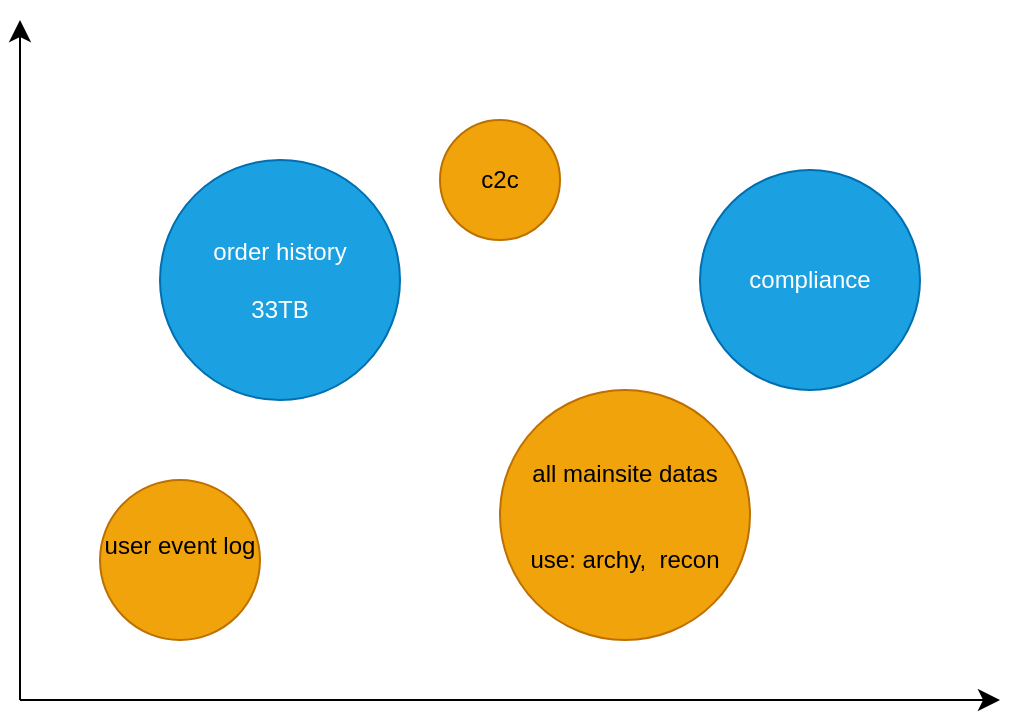 <mxfile version="22.1.4" type="github">
  <diagram name="第 1 页" id="nHp93soFmQCSreUhHKS3">
    <mxGraphModel dx="858" dy="505" grid="1" gridSize="10" guides="1" tooltips="1" connect="1" arrows="1" fold="1" page="1" pageScale="1" pageWidth="827" pageHeight="1169" math="0" shadow="0">
      <root>
        <mxCell id="0" />
        <mxCell id="1" parent="0" />
        <mxCell id="PHkbMErOT04p3KG1fMT4-2" value="" style="edgeStyle=segmentEdgeStyle;endArrow=classic;html=1;curved=0;rounded=0;endSize=8;startSize=8;" edge="1" parent="1">
          <mxGeometry width="50" height="50" relative="1" as="geometry">
            <mxPoint x="190" y="540" as="sourcePoint" />
            <mxPoint x="680" y="540" as="targetPoint" />
          </mxGeometry>
        </mxCell>
        <mxCell id="PHkbMErOT04p3KG1fMT4-3" value="" style="edgeStyle=segmentEdgeStyle;endArrow=classic;html=1;curved=0;rounded=0;endSize=8;startSize=8;" edge="1" parent="1">
          <mxGeometry width="50" height="50" relative="1" as="geometry">
            <mxPoint x="190" y="540" as="sourcePoint" />
            <mxPoint x="190" y="200" as="targetPoint" />
          </mxGeometry>
        </mxCell>
        <mxCell id="PHkbMErOT04p3KG1fMT4-4" value="order history&lt;br&gt;&lt;br&gt;33TB" style="ellipse;whiteSpace=wrap;html=1;aspect=fixed;fillColor=#1ba1e2;fontColor=#ffffff;strokeColor=#006EAF;" vertex="1" parent="1">
          <mxGeometry x="260" y="270" width="120" height="120" as="geometry" />
        </mxCell>
        <mxCell id="PHkbMErOT04p3KG1fMT4-5" value="user event log&lt;br&gt;&lt;br&gt;" style="ellipse;whiteSpace=wrap;html=1;aspect=fixed;fillColor=#f0a30a;fontColor=#000000;strokeColor=#BD7000;" vertex="1" parent="1">
          <mxGeometry x="230" y="430" width="80" height="80" as="geometry" />
        </mxCell>
        <mxCell id="PHkbMErOT04p3KG1fMT4-6" value="compliance" style="ellipse;whiteSpace=wrap;html=1;aspect=fixed;fillColor=#1ba1e2;fontColor=#ffffff;strokeColor=#006EAF;" vertex="1" parent="1">
          <mxGeometry x="530" y="275" width="110" height="110" as="geometry" />
        </mxCell>
        <mxCell id="PHkbMErOT04p3KG1fMT4-7" value="c2c" style="ellipse;whiteSpace=wrap;html=1;aspect=fixed;fillColor=#f0a30a;fontColor=#000000;strokeColor=#BD7000;" vertex="1" parent="1">
          <mxGeometry x="400" y="250" width="60" height="60" as="geometry" />
        </mxCell>
        <mxCell id="PHkbMErOT04p3KG1fMT4-9" value="all mainsite datas&lt;br&gt;&lt;br&gt;&lt;br&gt;use: archy,&amp;nbsp; recon" style="ellipse;whiteSpace=wrap;html=1;aspect=fixed;fillColor=#f0a30a;fontColor=#000000;strokeColor=#BD7000;" vertex="1" parent="1">
          <mxGeometry x="430" y="385" width="125" height="125" as="geometry" />
        </mxCell>
      </root>
    </mxGraphModel>
  </diagram>
</mxfile>
